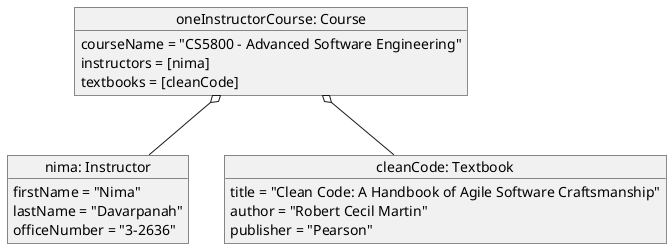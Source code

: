 @startuml

object "nima: Instructor" as instructor
object "cleanCode: Textbook" as textbook
object "oneInstructorCourse: Course" as course

course  o--  instructor
course  o--  textbook

object  instructor{
    firstName = "Nima"
    lastName = "Davarpanah"
    officeNumber = "3-2636"
}

object textbook {
    title = "Clean Code: A Handbook of Agile Software Craftsmanship"
    author = "Robert Cecil Martin"
    publisher = "Pearson"
}

object course {
    courseName = "CS5800 - Advanced Software Engineering"
    instructors = [nima]
    textbooks = [cleanCode]
}

@enduml

